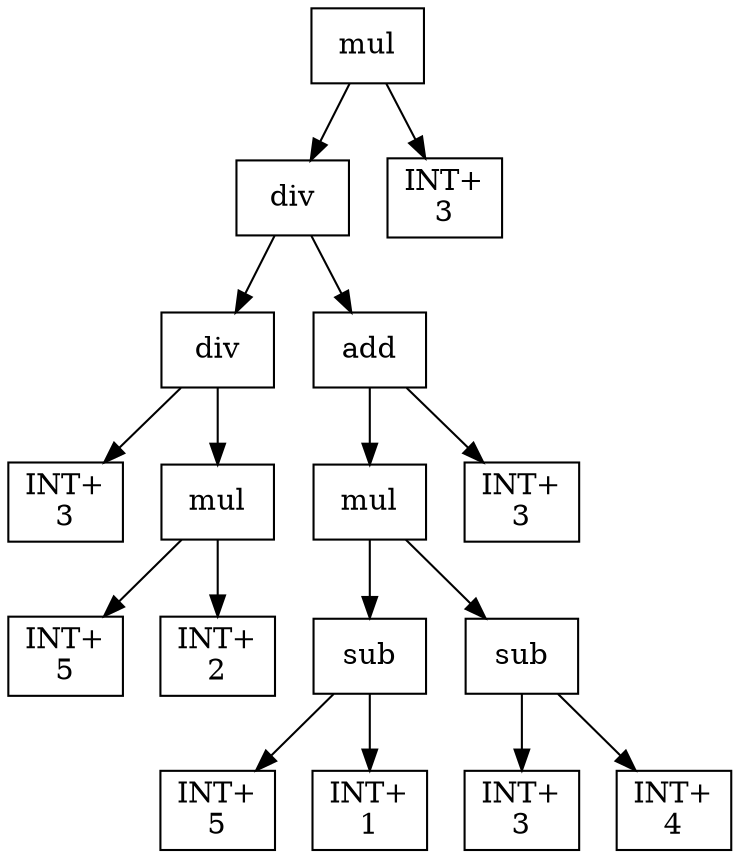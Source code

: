 digraph expr {
  node [shape=box];
  n1 [label="mul"];
  n2 [label="div"];
  n3 [label="div"];
  n4 [label="INT+\n3"];
  n5 [label="mul"];
  n6 [label="INT+\n5"];
  n7 [label="INT+\n2"];
  n5 -> n6;
  n5 -> n7;
  n3 -> n4;
  n3 -> n5;
  n8 [label="add"];
  n9 [label="mul"];
  n10 [label="sub"];
  n11 [label="INT+\n5"];
  n12 [label="INT+\n1"];
  n10 -> n11;
  n10 -> n12;
  n13 [label="sub"];
  n14 [label="INT+\n3"];
  n15 [label="INT+\n4"];
  n13 -> n14;
  n13 -> n15;
  n9 -> n10;
  n9 -> n13;
  n16 [label="INT+\n3"];
  n8 -> n9;
  n8 -> n16;
  n2 -> n3;
  n2 -> n8;
  n17 [label="INT+\n3"];
  n1 -> n2;
  n1 -> n17;
}